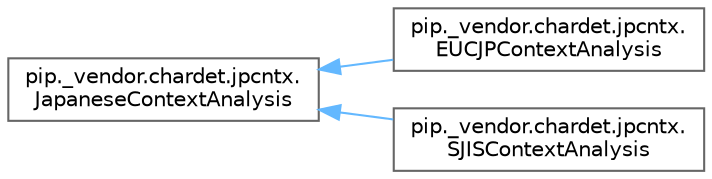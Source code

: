 digraph "Graphical Class Hierarchy"
{
 // LATEX_PDF_SIZE
  bgcolor="transparent";
  edge [fontname=Helvetica,fontsize=10,labelfontname=Helvetica,labelfontsize=10];
  node [fontname=Helvetica,fontsize=10,shape=box,height=0.2,width=0.4];
  rankdir="LR";
  Node0 [id="Node000000",label="pip._vendor.chardet.jpcntx.\lJapaneseContextAnalysis",height=0.2,width=0.4,color="grey40", fillcolor="white", style="filled",URL="$classpip_1_1__vendor_1_1chardet_1_1jpcntx_1_1_japanese_context_analysis.html",tooltip=" "];
  Node0 -> Node1 [id="edge2211_Node000000_Node000001",dir="back",color="steelblue1",style="solid",tooltip=" "];
  Node1 [id="Node000001",label="pip._vendor.chardet.jpcntx.\lEUCJPContextAnalysis",height=0.2,width=0.4,color="grey40", fillcolor="white", style="filled",URL="$classpip_1_1__vendor_1_1chardet_1_1jpcntx_1_1_e_u_c_j_p_context_analysis.html",tooltip=" "];
  Node0 -> Node2 [id="edge2212_Node000000_Node000002",dir="back",color="steelblue1",style="solid",tooltip=" "];
  Node2 [id="Node000002",label="pip._vendor.chardet.jpcntx.\lSJISContextAnalysis",height=0.2,width=0.4,color="grey40", fillcolor="white", style="filled",URL="$classpip_1_1__vendor_1_1chardet_1_1jpcntx_1_1_s_j_i_s_context_analysis.html",tooltip=" "];
}
